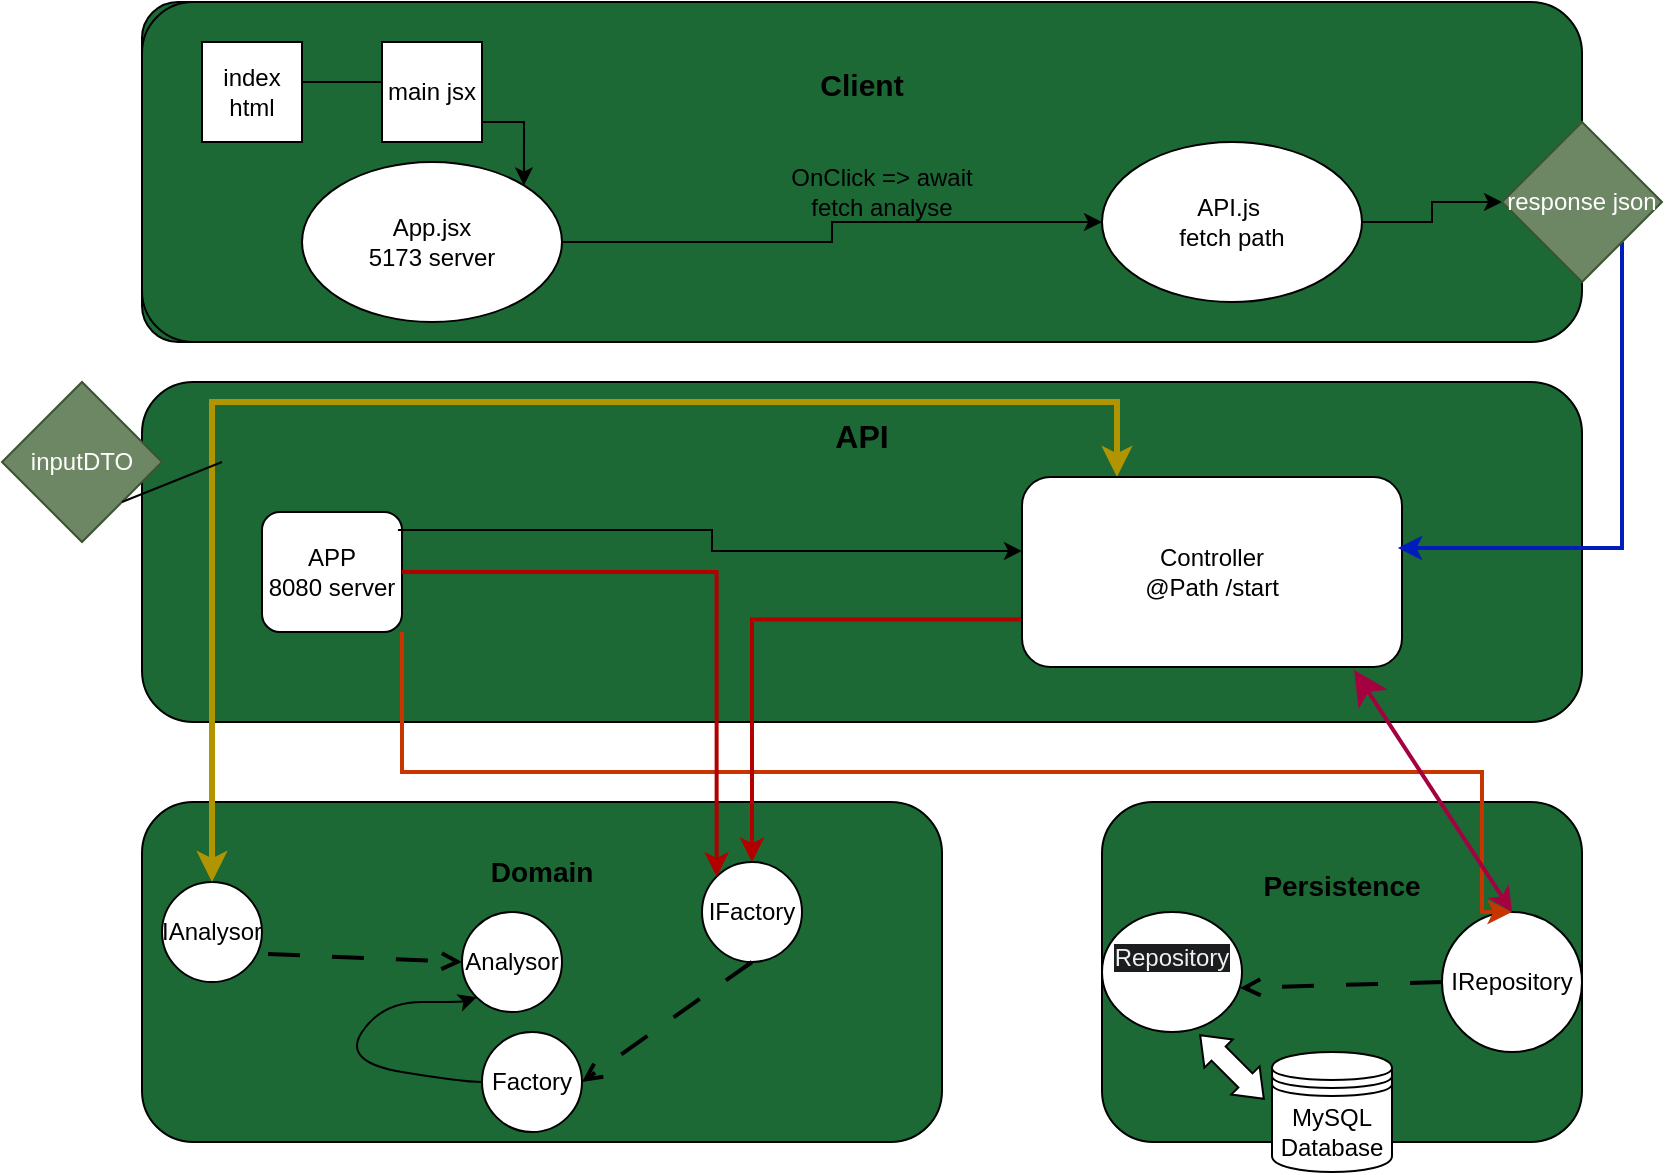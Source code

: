 <mxfile version="23.0.2" type="device">
  <diagram id="R2lEEEUBdFMjLlhIrx00" name="Page-1">
    <mxGraphModel dx="1098" dy="798" grid="1" gridSize="10" guides="1" tooltips="1" connect="1" arrows="1" fold="1" page="1" pageScale="1" pageWidth="850" pageHeight="1100" math="0" shadow="0" extFonts="Permanent Marker^https://fonts.googleapis.com/css?family=Permanent+Marker">
      <root>
        <mxCell id="0" />
        <mxCell id="1" parent="0" />
        <mxCell id="VbbkFvDpL6olopIZG3GA-1" value="" style="rounded=1;whiteSpace=wrap;html=1;fillColor=#1C6936;" parent="1" vertex="1">
          <mxGeometry x="80" y="320" width="120" height="170" as="geometry" />
        </mxCell>
        <mxCell id="VbbkFvDpL6olopIZG3GA-4" value="&lt;b&gt;&lt;font style=&quot;font-size: 16px;&quot;&gt;API&lt;/font&gt;&lt;/b&gt;&lt;br&gt;&lt;br&gt;&lt;br&gt;&lt;br&gt;&lt;br&gt;&lt;br&gt;&lt;br&gt;&lt;br&gt;&lt;br&gt;" style="rounded=1;whiteSpace=wrap;html=1;fillColor=#1C6936;align=center;" parent="1" vertex="1">
          <mxGeometry x="80" y="510" width="720" height="170" as="geometry" />
        </mxCell>
        <mxCell id="VbbkFvDpL6olopIZG3GA-2" value="&lt;b&gt;&lt;font style=&quot;font-size: 15px;&quot;&gt;Client&lt;/font&gt;&lt;/b&gt;&lt;br&gt;&lt;br&gt;&lt;br&gt;&lt;br&gt;&lt;br&gt;&lt;br&gt;&lt;br&gt;" style="rounded=1;whiteSpace=wrap;html=1;fillColor=#1C6936;align=center;" parent="1" vertex="1">
          <mxGeometry x="80" y="320" width="720" height="170" as="geometry" />
        </mxCell>
        <mxCell id="VbbkFvDpL6olopIZG3GA-3" value="&lt;b&gt;&lt;font style=&quot;font-size: 14px;&quot;&gt;Persistence&lt;/font&gt;&lt;/b&gt;&lt;br&gt;&lt;br&gt;&lt;br&gt;&lt;br&gt;&lt;br&gt;&lt;br&gt;&lt;br&gt;" style="rounded=1;whiteSpace=wrap;html=1;fillColor=#1C6936;align=center;" parent="1" vertex="1">
          <mxGeometry x="560" y="720" width="240" height="170" as="geometry" />
        </mxCell>
        <mxCell id="VbbkFvDpL6olopIZG3GA-5" value="&lt;b&gt;&lt;font style=&quot;font-size: 14px;&quot;&gt;Domain&lt;br&gt;&lt;br&gt;&lt;br&gt;&lt;br&gt;&lt;br&gt;&lt;br&gt;&lt;br&gt;&lt;/font&gt;&lt;/b&gt;" style="rounded=1;whiteSpace=wrap;html=1;fillColor=#1C6936;align=center;labelPosition=center;verticalLabelPosition=middle;verticalAlign=middle;" parent="1" vertex="1">
          <mxGeometry x="80" y="720" width="400" height="170" as="geometry" />
        </mxCell>
        <mxCell id="VbbkFvDpL6olopIZG3GA-6" value="&#xa;&lt;span style=&quot;color: rgb(240, 240, 240); font-family: Helvetica; font-size: 12px; font-style: normal; font-variant-ligatures: normal; font-variant-caps: normal; font-weight: 400; letter-spacing: normal; orphans: 2; text-align: center; text-indent: 0px; text-transform: none; widows: 2; word-spacing: 0px; -webkit-text-stroke-width: 0px; background-color: rgb(27, 29, 30); text-decoration-thickness: initial; text-decoration-style: initial; text-decoration-color: initial; float: none; display: inline !important;&quot;&gt;Repository&lt;/span&gt;&#xa;&#xa;" style="ellipse;whiteSpace=wrap;html=1;" parent="1" vertex="1">
          <mxGeometry x="560" y="775" width="70" height="60" as="geometry" />
        </mxCell>
        <mxCell id="VbbkFvDpL6olopIZG3GA-8" value="IRepository" style="ellipse;whiteSpace=wrap;html=1;" parent="1" vertex="1">
          <mxGeometry x="730" y="775" width="70" height="70" as="geometry" />
        </mxCell>
        <mxCell id="VbbkFvDpL6olopIZG3GA-9" value="Factory" style="ellipse;whiteSpace=wrap;html=1;" parent="1" vertex="1">
          <mxGeometry x="250" y="835" width="50" height="50" as="geometry" />
        </mxCell>
        <mxCell id="VbbkFvDpL6olopIZG3GA-10" value="IFactory" style="ellipse;whiteSpace=wrap;html=1;" parent="1" vertex="1">
          <mxGeometry x="360" y="750" width="50" height="50" as="geometry" />
        </mxCell>
        <mxCell id="VbbkFvDpL6olopIZG3GA-11" value="Analysor" style="ellipse;whiteSpace=wrap;html=1;" parent="1" vertex="1">
          <mxGeometry x="240" y="775" width="50" height="50" as="geometry" />
        </mxCell>
        <mxCell id="VbbkFvDpL6olopIZG3GA-12" value="IAnalysor" style="ellipse;whiteSpace=wrap;html=1;" parent="1" vertex="1">
          <mxGeometry x="90" y="760" width="50" height="50" as="geometry" />
        </mxCell>
        <mxCell id="VbbkFvDpL6olopIZG3GA-20" style="edgeStyle=orthogonalEdgeStyle;rounded=0;orthogonalLoop=1;jettySize=auto;html=1;exitX=1;exitY=1;exitDx=0;exitDy=0;entryX=0.5;entryY=0;entryDx=0;entryDy=0;fillColor=#fa6800;strokeColor=#C73500;strokeWidth=2;" parent="1" source="VbbkFvDpL6olopIZG3GA-13" target="VbbkFvDpL6olopIZG3GA-8" edge="1">
          <mxGeometry relative="1" as="geometry">
            <Array as="points">
              <mxPoint x="210" y="705" />
              <mxPoint x="750" y="705" />
              <mxPoint x="750" y="775" />
            </Array>
          </mxGeometry>
        </mxCell>
        <mxCell id="VbbkFvDpL6olopIZG3GA-13" value="APP&lt;br&gt;8080 server" style="rounded=1;whiteSpace=wrap;html=1;" parent="1" vertex="1">
          <mxGeometry x="140" y="575" width="70" height="60" as="geometry" />
        </mxCell>
        <mxCell id="VbbkFvDpL6olopIZG3GA-32" style="edgeStyle=orthogonalEdgeStyle;rounded=0;orthogonalLoop=1;jettySize=auto;html=1;exitX=0;exitY=0.75;exitDx=0;exitDy=0;fillColor=#e51400;strokeColor=#B20000;strokeWidth=2;" parent="1" source="VbbkFvDpL6olopIZG3GA-14" target="VbbkFvDpL6olopIZG3GA-10" edge="1">
          <mxGeometry relative="1" as="geometry" />
        </mxCell>
        <mxCell id="VbbkFvDpL6olopIZG3GA-33" style="edgeStyle=orthogonalEdgeStyle;rounded=0;orthogonalLoop=1;jettySize=auto;html=1;exitX=0.25;exitY=0;exitDx=0;exitDy=0;entryX=0.5;entryY=0;entryDx=0;entryDy=0;fillColor=#e3c800;strokeColor=#B09500;strokeWidth=3;startArrow=classic;startFill=1;" parent="1" source="VbbkFvDpL6olopIZG3GA-14" target="VbbkFvDpL6olopIZG3GA-12" edge="1">
          <mxGeometry relative="1" as="geometry">
            <Array as="points">
              <mxPoint x="568" y="520" />
              <mxPoint x="115" y="520" />
            </Array>
          </mxGeometry>
        </mxCell>
        <mxCell id="VbbkFvDpL6olopIZG3GA-14" value="Controller&lt;br&gt;@Path /start" style="rounded=1;whiteSpace=wrap;html=1;" parent="1" vertex="1">
          <mxGeometry x="520" y="557.5" width="190" height="95" as="geometry" />
        </mxCell>
        <mxCell id="VbbkFvDpL6olopIZG3GA-43" value="" style="edgeStyle=orthogonalEdgeStyle;rounded=0;orthogonalLoop=1;jettySize=auto;html=1;" parent="1" source="VbbkFvDpL6olopIZG3GA-16" target="VbbkFvDpL6olopIZG3GA-42" edge="1">
          <mxGeometry relative="1" as="geometry" />
        </mxCell>
        <mxCell id="VbbkFvDpL6olopIZG3GA-16" value="API.js&amp;nbsp;&lt;br&gt;fetch path" style="ellipse;whiteSpace=wrap;html=1;" parent="1" vertex="1">
          <mxGeometry x="560" y="390" width="130" height="80" as="geometry" />
        </mxCell>
        <mxCell id="f_-TjXlxS0l8XQqC7sAR-1" style="edgeStyle=orthogonalEdgeStyle;rounded=0;orthogonalLoop=1;jettySize=auto;html=1;" edge="1" parent="1" source="VbbkFvDpL6olopIZG3GA-17" target="VbbkFvDpL6olopIZG3GA-16">
          <mxGeometry relative="1" as="geometry" />
        </mxCell>
        <mxCell id="VbbkFvDpL6olopIZG3GA-17" value="App.jsx&lt;br&gt;5173 server" style="ellipse;whiteSpace=wrap;html=1;" parent="1" vertex="1">
          <mxGeometry x="160" y="400" width="130" height="80" as="geometry" />
        </mxCell>
        <mxCell id="VbbkFvDpL6olopIZG3GA-19" style="edgeStyle=orthogonalEdgeStyle;rounded=0;orthogonalLoop=1;jettySize=auto;html=1;entryX=0;entryY=0;entryDx=0;entryDy=0;fillColor=#e51400;strokeColor=#B20000;strokeWidth=2;" parent="1" source="VbbkFvDpL6olopIZG3GA-13" target="VbbkFvDpL6olopIZG3GA-10" edge="1">
          <mxGeometry relative="1" as="geometry" />
        </mxCell>
        <mxCell id="VbbkFvDpL6olopIZG3GA-21" style="edgeStyle=orthogonalEdgeStyle;rounded=0;orthogonalLoop=1;jettySize=auto;html=1;exitX=0.971;exitY=0.15;exitDx=0;exitDy=0;entryX=0;entryY=0.389;entryDx=0;entryDy=0;entryPerimeter=0;exitPerimeter=0;" parent="1" source="VbbkFvDpL6olopIZG3GA-13" target="VbbkFvDpL6olopIZG3GA-14" edge="1">
          <mxGeometry relative="1" as="geometry" />
        </mxCell>
        <mxCell id="VbbkFvDpL6olopIZG3GA-22" style="rounded=0;orthogonalLoop=1;jettySize=auto;html=1;exitX=0.874;exitY=1.016;exitDx=0;exitDy=0;entryX=0.5;entryY=0;entryDx=0;entryDy=0;fontColor=#8A0000;labelBackgroundColor=none;fillColor=#d80073;strokeColor=#A50040;startSize=11;strokeWidth=2;exitPerimeter=0;startArrow=classic;startFill=1;" parent="1" source="VbbkFvDpL6olopIZG3GA-14" target="VbbkFvDpL6olopIZG3GA-8" edge="1">
          <mxGeometry relative="1" as="geometry" />
        </mxCell>
        <mxCell id="VbbkFvDpL6olopIZG3GA-25" value="MySQL Database" style="shape=datastore;whiteSpace=wrap;html=1;" parent="1" vertex="1">
          <mxGeometry x="645" y="845" width="60" height="60" as="geometry" />
        </mxCell>
        <mxCell id="VbbkFvDpL6olopIZG3GA-26" value="" style="shape=doubleArrow;direction=south;whiteSpace=wrap;html=1;arrowWidth=0.5;arrowSize=0.289;rotation=-45;" parent="1" vertex="1">
          <mxGeometry x="615" y="830" width="20" height="45" as="geometry" />
        </mxCell>
        <mxCell id="VbbkFvDpL6olopIZG3GA-28" value="" style="endArrow=open;html=1;rounded=0;dashed=1;dashPattern=8 8;endFill=0;strokeWidth=2;exitX=1.06;exitY=0.72;exitDx=0;exitDy=0;exitPerimeter=0;" parent="1" source="VbbkFvDpL6olopIZG3GA-12" edge="1">
          <mxGeometry width="50" height="50" relative="1" as="geometry">
            <mxPoint x="230" y="860" as="sourcePoint" />
            <mxPoint x="240" y="800" as="targetPoint" />
          </mxGeometry>
        </mxCell>
        <mxCell id="VbbkFvDpL6olopIZG3GA-29" value="" style="endArrow=open;html=1;rounded=0;dashed=1;dashPattern=8 8;endFill=0;entryX=1;entryY=0.5;entryDx=0;entryDy=0;strokeWidth=2;exitX=0.5;exitY=1;exitDx=0;exitDy=0;" parent="1" source="VbbkFvDpL6olopIZG3GA-10" target="VbbkFvDpL6olopIZG3GA-9" edge="1">
          <mxGeometry width="50" height="50" relative="1" as="geometry">
            <mxPoint x="140" y="865" as="sourcePoint" />
            <mxPoint x="140" y="790" as="targetPoint" />
          </mxGeometry>
        </mxCell>
        <mxCell id="VbbkFvDpL6olopIZG3GA-30" value="" style="curved=1;endArrow=classic;html=1;rounded=0;exitX=0;exitY=0.5;exitDx=0;exitDy=0;entryX=0;entryY=1;entryDx=0;entryDy=0;" parent="1" source="VbbkFvDpL6olopIZG3GA-9" target="VbbkFvDpL6olopIZG3GA-11" edge="1">
          <mxGeometry width="50" height="50" relative="1" as="geometry">
            <mxPoint x="200" y="870" as="sourcePoint" />
            <mxPoint x="190" y="820" as="targetPoint" />
            <Array as="points">
              <mxPoint x="240" y="860" />
              <mxPoint x="180" y="850" />
              <mxPoint x="200" y="820" />
              <mxPoint x="240" y="820" />
            </Array>
          </mxGeometry>
        </mxCell>
        <mxCell id="VbbkFvDpL6olopIZG3GA-31" value="" style="endArrow=open;html=1;rounded=0;dashed=1;dashPattern=8 8;endFill=0;entryX=0.986;entryY=0.633;entryDx=0;entryDy=0;strokeWidth=2;entryPerimeter=0;exitX=0;exitY=0.5;exitDx=0;exitDy=0;" parent="1" source="VbbkFvDpL6olopIZG3GA-8" target="VbbkFvDpL6olopIZG3GA-6" edge="1">
          <mxGeometry width="50" height="50" relative="1" as="geometry">
            <mxPoint x="610" y="795" as="sourcePoint" />
            <mxPoint x="720" y="790" as="targetPoint" />
          </mxGeometry>
        </mxCell>
        <mxCell id="VbbkFvDpL6olopIZG3GA-34" value="inputDTO" style="rhombus;whiteSpace=wrap;html=1;fillColor=#6d8764;fontColor=#ffffff;strokeColor=#3A5431;" parent="1" vertex="1">
          <mxGeometry x="10" y="510" width="80" height="80" as="geometry" />
        </mxCell>
        <mxCell id="VbbkFvDpL6olopIZG3GA-35" value="" style="endArrow=none;html=1;rounded=0;entryX=1;entryY=1;entryDx=0;entryDy=0;" parent="1" target="VbbkFvDpL6olopIZG3GA-34" edge="1">
          <mxGeometry width="50" height="50" relative="1" as="geometry">
            <mxPoint x="120" y="550" as="sourcePoint" />
            <mxPoint x="330" y="660" as="targetPoint" />
          </mxGeometry>
        </mxCell>
        <mxCell id="VbbkFvDpL6olopIZG3GA-39" value="" style="edgeStyle=orthogonalEdgeStyle;rounded=0;orthogonalLoop=1;jettySize=auto;html=1;entryX=1;entryY=0;entryDx=0;entryDy=0;" parent="1" source="VbbkFvDpL6olopIZG3GA-36" target="VbbkFvDpL6olopIZG3GA-17" edge="1">
          <mxGeometry relative="1" as="geometry">
            <mxPoint x="270" y="365" as="targetPoint" />
            <Array as="points">
              <mxPoint x="200" y="360" />
              <mxPoint x="200" y="380" />
              <mxPoint x="271" y="380" />
            </Array>
          </mxGeometry>
        </mxCell>
        <mxCell id="VbbkFvDpL6olopIZG3GA-36" value="index html" style="rounded=0;whiteSpace=wrap;html=1;" parent="1" vertex="1">
          <mxGeometry x="110" y="340" width="50" height="50" as="geometry" />
        </mxCell>
        <mxCell id="VbbkFvDpL6olopIZG3GA-37" value="main jsx" style="rounded=0;whiteSpace=wrap;html=1;" parent="1" vertex="1">
          <mxGeometry x="200" y="340" width="50" height="50" as="geometry" />
        </mxCell>
        <mxCell id="VbbkFvDpL6olopIZG3GA-44" style="edgeStyle=orthogonalEdgeStyle;rounded=0;orthogonalLoop=1;jettySize=auto;html=1;entryX=0.989;entryY=0.374;entryDx=0;entryDy=0;entryPerimeter=0;fillColor=#0050ef;strokeColor=#001DBC;strokeWidth=2;" parent="1" source="VbbkFvDpL6olopIZG3GA-42" target="VbbkFvDpL6olopIZG3GA-14" edge="1">
          <mxGeometry relative="1" as="geometry">
            <Array as="points">
              <mxPoint x="820" y="593" />
            </Array>
          </mxGeometry>
        </mxCell>
        <mxCell id="VbbkFvDpL6olopIZG3GA-42" value="response json" style="rhombus;whiteSpace=wrap;html=1;fillColor=#6d8764;fontColor=#ffffff;strokeColor=#3A5431;" parent="1" vertex="1">
          <mxGeometry x="760" y="380" width="80" height="80" as="geometry" />
        </mxCell>
        <mxCell id="f_-TjXlxS0l8XQqC7sAR-2" value="OnClick =&amp;gt; await fetch analyse" style="text;html=1;strokeColor=none;fillColor=none;align=center;verticalAlign=middle;whiteSpace=wrap;rounded=0;" vertex="1" parent="1">
          <mxGeometry x="390" y="400" width="120" height="30" as="geometry" />
        </mxCell>
      </root>
    </mxGraphModel>
  </diagram>
</mxfile>
